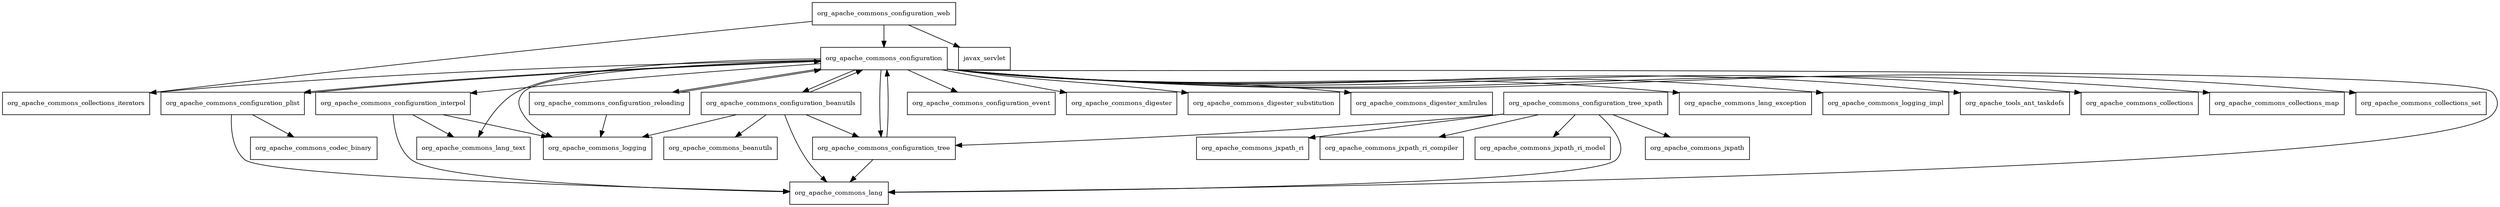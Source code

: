 digraph commons_configuration_1_6_redhat_3_package_dependencies {
  node [shape = box, fontsize=10.0];
  org_apache_commons_configuration -> org_apache_commons_collections;
  org_apache_commons_configuration -> org_apache_commons_collections_iterators;
  org_apache_commons_configuration -> org_apache_commons_collections_map;
  org_apache_commons_configuration -> org_apache_commons_collections_set;
  org_apache_commons_configuration -> org_apache_commons_configuration_beanutils;
  org_apache_commons_configuration -> org_apache_commons_configuration_event;
  org_apache_commons_configuration -> org_apache_commons_configuration_interpol;
  org_apache_commons_configuration -> org_apache_commons_configuration_plist;
  org_apache_commons_configuration -> org_apache_commons_configuration_reloading;
  org_apache_commons_configuration -> org_apache_commons_configuration_tree;
  org_apache_commons_configuration -> org_apache_commons_digester;
  org_apache_commons_configuration -> org_apache_commons_digester_substitution;
  org_apache_commons_configuration -> org_apache_commons_digester_xmlrules;
  org_apache_commons_configuration -> org_apache_commons_lang;
  org_apache_commons_configuration -> org_apache_commons_lang_exception;
  org_apache_commons_configuration -> org_apache_commons_lang_text;
  org_apache_commons_configuration -> org_apache_commons_logging;
  org_apache_commons_configuration -> org_apache_commons_logging_impl;
  org_apache_commons_configuration -> org_apache_tools_ant_taskdefs;
  org_apache_commons_configuration_beanutils -> org_apache_commons_beanutils;
  org_apache_commons_configuration_beanutils -> org_apache_commons_configuration;
  org_apache_commons_configuration_beanutils -> org_apache_commons_configuration_tree;
  org_apache_commons_configuration_beanutils -> org_apache_commons_lang;
  org_apache_commons_configuration_beanutils -> org_apache_commons_logging;
  org_apache_commons_configuration_interpol -> org_apache_commons_lang;
  org_apache_commons_configuration_interpol -> org_apache_commons_lang_text;
  org_apache_commons_configuration_interpol -> org_apache_commons_logging;
  org_apache_commons_configuration_plist -> org_apache_commons_codec_binary;
  org_apache_commons_configuration_plist -> org_apache_commons_configuration;
  org_apache_commons_configuration_plist -> org_apache_commons_lang;
  org_apache_commons_configuration_reloading -> org_apache_commons_configuration;
  org_apache_commons_configuration_reloading -> org_apache_commons_logging;
  org_apache_commons_configuration_tree -> org_apache_commons_configuration;
  org_apache_commons_configuration_tree -> org_apache_commons_lang;
  org_apache_commons_configuration_tree_xpath -> org_apache_commons_configuration_tree;
  org_apache_commons_configuration_tree_xpath -> org_apache_commons_jxpath;
  org_apache_commons_configuration_tree_xpath -> org_apache_commons_jxpath_ri;
  org_apache_commons_configuration_tree_xpath -> org_apache_commons_jxpath_ri_compiler;
  org_apache_commons_configuration_tree_xpath -> org_apache_commons_jxpath_ri_model;
  org_apache_commons_configuration_tree_xpath -> org_apache_commons_lang;
  org_apache_commons_configuration_web -> javax_servlet;
  org_apache_commons_configuration_web -> org_apache_commons_collections_iterators;
  org_apache_commons_configuration_web -> org_apache_commons_configuration;
}
